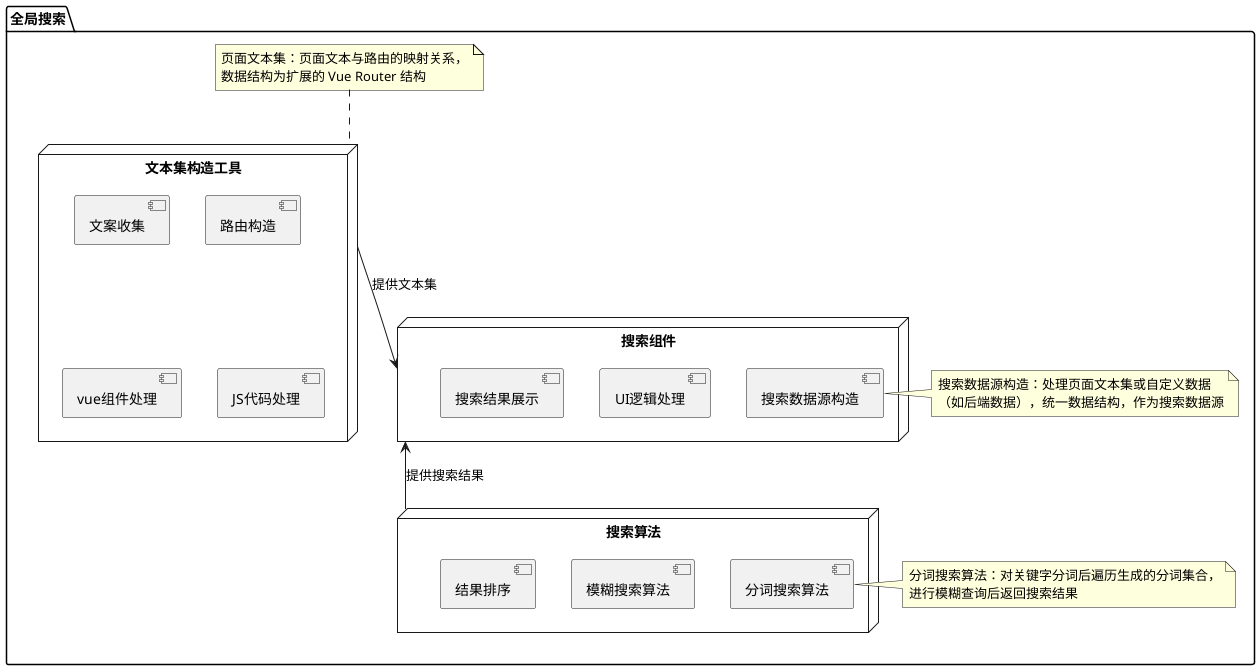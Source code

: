 @startuml

package 全局搜索 {
    node 文本集构造工具 {
        [文案收集]
        [路由构造]
        [vue组件处理]
        [JS代码处理]
    }
    
    note top of 文本集构造工具
    页面文本集：页面文本与路由的映射关系，
    数据结构为扩展的 Vue Router 结构
    end note

    node 搜索组件 {
        [UI逻辑处理]
        [搜索结果展示]
        [搜索数据源构造]
    }
    
    note right of 搜索数据源构造
    搜索数据源构造：处理页面文本集或自定义数据
    （如后端数据），统一数据结构，作为搜索数据源
    end note

    node 搜索算法 {
        [分词搜索算法]
        [模糊搜索算法]
        [结果排序]
    }

    note right of 分词搜索算法
    分词搜索算法：对关键字分词后遍历生成的分词集合，
    进行模糊查询后返回搜索结果
    end note
}

文本集构造工具 -down-> 搜索组件 : 提供文本集
搜索算法 -up-> 搜索组件 : 提供搜索结果

@enduml
